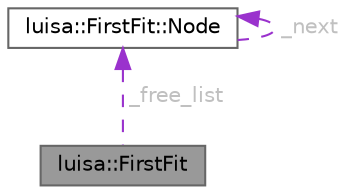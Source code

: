 digraph "luisa::FirstFit"
{
 // LATEX_PDF_SIZE
  bgcolor="transparent";
  edge [fontname=Helvetica,fontsize=10,labelfontname=Helvetica,labelfontsize=10];
  node [fontname=Helvetica,fontsize=10,shape=box,height=0.2,width=0.4];
  Node1 [id="Node000001",label="luisa::FirstFit",height=0.2,width=0.4,color="gray40", fillcolor="grey60", style="filled", fontcolor="black",tooltip=" "];
  Node2 -> Node1 [id="edge3_Node000001_Node000002",dir="back",color="darkorchid3",style="dashed",tooltip=" ",label=" _free_list",fontcolor="grey" ];
  Node2 [id="Node000002",label="luisa::FirstFit::Node",height=0.2,width=0.4,color="gray40", fillcolor="white", style="filled",URL="$classluisa_1_1_first_fit_1_1_node.html",tooltip=" "];
  Node2 -> Node2 [id="edge4_Node000002_Node000002",dir="back",color="darkorchid3",style="dashed",tooltip=" ",label=" _next",fontcolor="grey" ];
}
